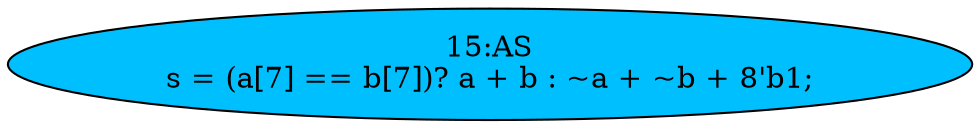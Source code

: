 strict digraph "" {
	node [label="\N"];
	"15:AS"	[ast="<pyverilog.vparser.ast.Assign object at 0x7f04610a4dd0>",
		def_var="['s']",
		fillcolor=deepskyblue,
		label="15:AS
s = (a[7] == b[7])? a + b : ~a + ~b + 8'b1;",
		statements="[]",
		style=filled,
		typ=Assign,
		use_var="['a', 'b', 'a', 'b', 'a', 'b']"];
}

